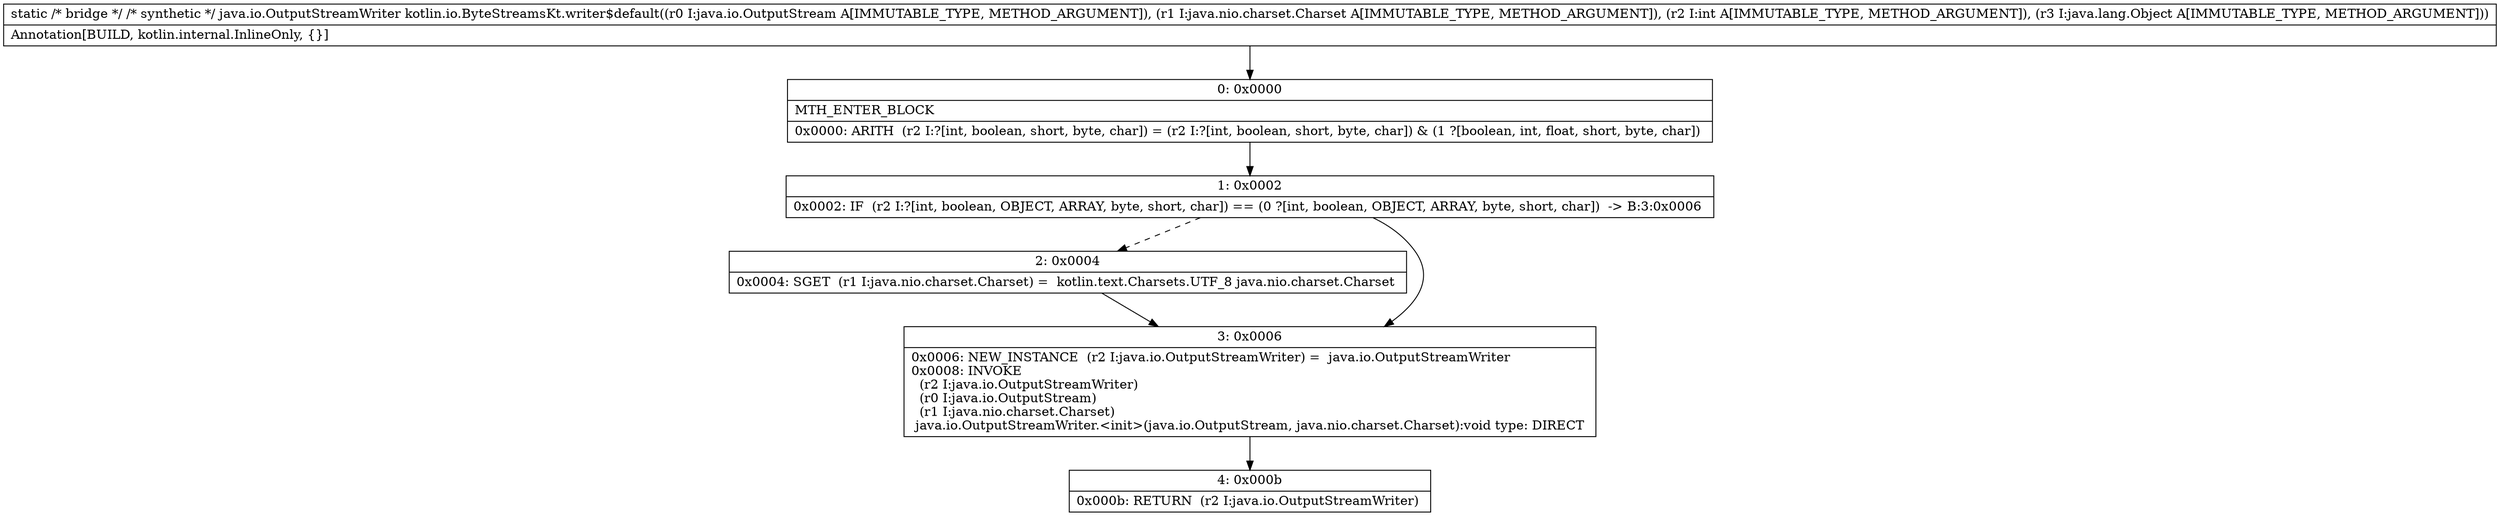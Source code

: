 digraph "CFG forkotlin.io.ByteStreamsKt.writer$default(Ljava\/io\/OutputStream;Ljava\/nio\/charset\/Charset;ILjava\/lang\/Object;)Ljava\/io\/OutputStreamWriter;" {
Node_0 [shape=record,label="{0\:\ 0x0000|MTH_ENTER_BLOCK\l|0x0000: ARITH  (r2 I:?[int, boolean, short, byte, char]) = (r2 I:?[int, boolean, short, byte, char]) & (1 ?[boolean, int, float, short, byte, char]) \l}"];
Node_1 [shape=record,label="{1\:\ 0x0002|0x0002: IF  (r2 I:?[int, boolean, OBJECT, ARRAY, byte, short, char]) == (0 ?[int, boolean, OBJECT, ARRAY, byte, short, char])  \-\> B:3:0x0006 \l}"];
Node_2 [shape=record,label="{2\:\ 0x0004|0x0004: SGET  (r1 I:java.nio.charset.Charset) =  kotlin.text.Charsets.UTF_8 java.nio.charset.Charset \l}"];
Node_3 [shape=record,label="{3\:\ 0x0006|0x0006: NEW_INSTANCE  (r2 I:java.io.OutputStreamWriter) =  java.io.OutputStreamWriter \l0x0008: INVOKE  \l  (r2 I:java.io.OutputStreamWriter)\l  (r0 I:java.io.OutputStream)\l  (r1 I:java.nio.charset.Charset)\l java.io.OutputStreamWriter.\<init\>(java.io.OutputStream, java.nio.charset.Charset):void type: DIRECT \l}"];
Node_4 [shape=record,label="{4\:\ 0x000b|0x000b: RETURN  (r2 I:java.io.OutputStreamWriter) \l}"];
MethodNode[shape=record,label="{static \/* bridge *\/ \/* synthetic *\/ java.io.OutputStreamWriter kotlin.io.ByteStreamsKt.writer$default((r0 I:java.io.OutputStream A[IMMUTABLE_TYPE, METHOD_ARGUMENT]), (r1 I:java.nio.charset.Charset A[IMMUTABLE_TYPE, METHOD_ARGUMENT]), (r2 I:int A[IMMUTABLE_TYPE, METHOD_ARGUMENT]), (r3 I:java.lang.Object A[IMMUTABLE_TYPE, METHOD_ARGUMENT]))  | Annotation[BUILD, kotlin.internal.InlineOnly, \{\}]\l}"];
MethodNode -> Node_0;
Node_0 -> Node_1;
Node_1 -> Node_2[style=dashed];
Node_1 -> Node_3;
Node_2 -> Node_3;
Node_3 -> Node_4;
}


